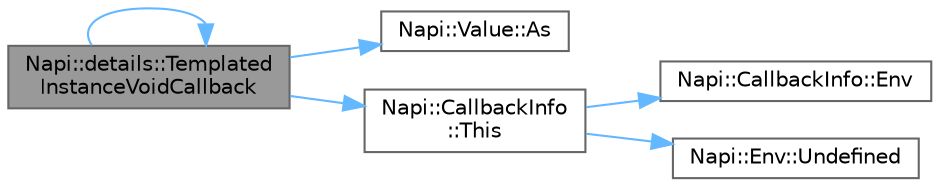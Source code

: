 digraph "Napi::details::TemplatedInstanceVoidCallback"
{
 // LATEX_PDF_SIZE
  bgcolor="transparent";
  edge [fontname=Helvetica,fontsize=10,labelfontname=Helvetica,labelfontsize=10];
  node [fontname=Helvetica,fontsize=10,shape=box,height=0.2,width=0.4];
  rankdir="LR";
  Node1 [id="Node000001",label="Napi::details::Templated\lInstanceVoidCallback",height=0.2,width=0.4,color="gray40", fillcolor="grey60", style="filled", fontcolor="black",tooltip=" "];
  Node1 -> Node2 [id="edge1_Node000001_Node000002",color="steelblue1",style="solid",tooltip=" "];
  Node2 [id="Node000002",label="Napi::Value::As",height=0.2,width=0.4,color="grey40", fillcolor="white", style="filled",URL="$class_napi_1_1_value.html#a9c1a9c4eca9617b0aafbe311c946982a",tooltip=" "];
  Node1 -> Node1 [id="edge2_Node000001_Node000001",color="steelblue1",style="solid",tooltip=" "];
  Node1 -> Node3 [id="edge3_Node000001_Node000003",color="steelblue1",style="solid",tooltip=" "];
  Node3 [id="Node000003",label="Napi::CallbackInfo\l::This",height=0.2,width=0.4,color="grey40", fillcolor="white", style="filled",URL="$class_napi_1_1_callback_info.html#a216112c90346f2d3701b2d8cc14591c9",tooltip=" "];
  Node3 -> Node4 [id="edge4_Node000003_Node000004",color="steelblue1",style="solid",tooltip=" "];
  Node4 [id="Node000004",label="Napi::CallbackInfo::Env",height=0.2,width=0.4,color="grey40", fillcolor="white", style="filled",URL="$class_napi_1_1_callback_info.html#af5dda76cc6b32aa6816f60437249fa5c",tooltip=" "];
  Node3 -> Node5 [id="edge5_Node000003_Node000005",color="steelblue1",style="solid",tooltip=" "];
  Node5 [id="Node000005",label="Napi::Env::Undefined",height=0.2,width=0.4,color="grey40", fillcolor="white", style="filled",URL="$class_napi_1_1_env.html#ae4a30c185fcf9957e9af84c966a31677",tooltip=" "];
}
